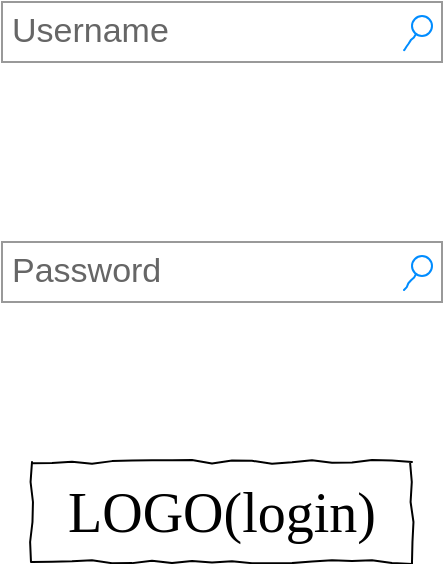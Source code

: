 <mxfile version="16.5.3" type="github" pages="3">
  <diagram name="page-0" id="DgpQU_5o6dQfhRjZDWB3">
    <mxGraphModel dx="1290" dy="882" grid="1" gridSize="10" guides="1" tooltips="1" connect="1" arrows="1" fold="1" page="1" pageScale="1" pageWidth="1100" pageHeight="850" background="none" math="0" shadow="0">
      <root>
        <mxCell id="qD_JSSgiLe47YjnPIYBm-0" />
        <mxCell id="qD_JSSgiLe47YjnPIYBm-1" parent="qD_JSSgiLe47YjnPIYBm-0" />
        <mxCell id="qD_JSSgiLe47YjnPIYBm-2" value="LOGO(login)" style="whiteSpace=wrap;html=1;rounded=0;shadow=0;labelBackgroundColor=none;strokeWidth=1;fontFamily=Verdana;fontSize=28;align=center;comic=1;" vertex="1" parent="qD_JSSgiLe47YjnPIYBm-1">
          <mxGeometry x="465" y="450" width="190" height="50" as="geometry" />
        </mxCell>
        <mxCell id="qD_JSSgiLe47YjnPIYBm-3" value="Username" style="strokeWidth=1;shadow=0;dashed=0;align=center;html=1;shape=mxgraph.mockup.forms.searchBox;strokeColor=#999999;mainText=;strokeColor2=#008cff;fontColor=#666666;fontSize=17;align=left;spacingLeft=3;rounded=0;labelBackgroundColor=none;comic=1;" vertex="1" parent="qD_JSSgiLe47YjnPIYBm-1">
          <mxGeometry x="450" y="220" width="220" height="30" as="geometry" />
        </mxCell>
        <mxCell id="qD_JSSgiLe47YjnPIYBm-17" value="Password" style="strokeWidth=1;shadow=0;dashed=0;align=center;html=1;shape=mxgraph.mockup.forms.searchBox;strokeColor=#999999;mainText=;strokeColor2=#008cff;fontColor=#666666;fontSize=17;align=left;spacingLeft=3;rounded=0;labelBackgroundColor=none;comic=1;" vertex="1" parent="qD_JSSgiLe47YjnPIYBm-1">
          <mxGeometry x="450" y="340" width="220" height="30" as="geometry" />
        </mxCell>
      </root>
    </mxGraphModel>
  </diagram>
  <diagram name="Page-1" id="03018318-947c-dd8e-b7a3-06fadd420f32">
    <mxGraphModel dx="1290" dy="882" grid="1" gridSize="10" guides="1" tooltips="1" connect="1" arrows="1" fold="1" page="1" pageScale="1" pageWidth="1100" pageHeight="850" background="none" math="0" shadow="0">
      <root>
        <mxCell id="0" />
        <mxCell id="1" parent="0" />
        <mxCell id="677b7b8949515195-2" value="LOGO" style="whiteSpace=wrap;html=1;rounded=0;shadow=0;labelBackgroundColor=none;strokeWidth=1;fontFamily=Verdana;fontSize=28;align=center;comic=1;" parent="1" vertex="1">
          <mxGeometry x="450" y="40" width="190" height="50" as="geometry" />
        </mxCell>
        <mxCell id="677b7b8949515195-3" value="Search" style="strokeWidth=1;shadow=0;dashed=0;align=center;html=1;shape=mxgraph.mockup.forms.searchBox;strokeColor=#999999;mainText=;strokeColor2=#008cff;fontColor=#666666;fontSize=17;align=left;spacingLeft=3;rounded=0;labelBackgroundColor=none;comic=1;" parent="1" vertex="1">
          <mxGeometry x="450" y="190" width="220" height="30" as="geometry" />
        </mxCell>
        <mxCell id="677b7b8949515195-9" value="" style="line;strokeWidth=1;html=1;rounded=0;shadow=0;labelBackgroundColor=none;fillColor=none;fontFamily=Verdana;fontSize=14;fontColor=#000000;align=center;comic=1;" parent="1" vertex="1">
          <mxGeometry x="20" y="140" width="1060" height="70" as="geometry" />
        </mxCell>
        <mxCell id="677b7b8949515195-13" value="Logout" style="text;html=1;points=[];align=left;verticalAlign=top;spacingTop=-4;fontSize=14;fontFamily=Verdana" parent="1" vertex="1">
          <mxGeometry x="565" y="120" width="60" height="20" as="geometry" />
        </mxCell>
        <mxCell id="677b7b8949515195-14" value="My stat" style="text;html=1;points=[];align=left;verticalAlign=top;spacingTop=-4;fontSize=14;fontFamily=Verdana" parent="1" vertex="1">
          <mxGeometry x="675" y="120" width="60" height="20" as="geometry" />
        </mxCell>
        <mxCell id="677b7b8949515195-16" value="" style="verticalLabelPosition=bottom;shadow=0;dashed=0;align=center;html=1;verticalAlign=top;strokeWidth=1;shape=mxgraph.mockup.graphics.simpleIcon;strokeColor=#999999;rounded=0;labelBackgroundColor=none;fontFamily=Verdana;fontSize=14;fontColor=#000000;comic=1;" parent="1" vertex="1">
          <mxGeometry x="250" y="230" width="140" height="130" as="geometry" />
        </mxCell>
        <mxCell id="oLLse3DGFvMIfHfWoFh4-2" value="Profile" style="text;html=1;points=[];align=left;verticalAlign=top;spacingTop=-4;fontSize=14;fontFamily=Verdana" vertex="1" parent="1">
          <mxGeometry x="785" y="120" width="60" height="20" as="geometry" />
        </mxCell>
        <mxCell id="oLLse3DGFvMIfHfWoFh4-3" value="" style="verticalLabelPosition=bottom;shadow=0;dashed=0;align=center;html=1;verticalAlign=top;strokeWidth=1;shape=mxgraph.mockup.graphics.simpleIcon;strokeColor=#999999;rounded=0;labelBackgroundColor=none;fontFamily=Verdana;fontSize=14;fontColor=#000000;comic=1;" vertex="1" parent="1">
          <mxGeometry x="440" y="231" width="140" height="130" as="geometry" />
        </mxCell>
        <mxCell id="oLLse3DGFvMIfHfWoFh4-4" value="" style="verticalLabelPosition=bottom;shadow=0;dashed=0;align=center;html=1;verticalAlign=top;strokeWidth=1;shape=mxgraph.mockup.graphics.simpleIcon;strokeColor=#999999;rounded=0;labelBackgroundColor=none;fontFamily=Verdana;fontSize=14;fontColor=#000000;comic=1;" vertex="1" parent="1">
          <mxGeometry x="630" y="230" width="140" height="130" as="geometry" />
        </mxCell>
        <mxCell id="oLLse3DGFvMIfHfWoFh4-5" value="" style="verticalLabelPosition=bottom;shadow=0;dashed=0;align=center;html=1;verticalAlign=top;strokeWidth=1;shape=mxgraph.mockup.graphics.simpleIcon;strokeColor=#999999;rounded=0;labelBackgroundColor=none;fontFamily=Verdana;fontSize=14;fontColor=#000000;comic=1;" vertex="1" parent="1">
          <mxGeometry x="450" y="406" width="140" height="130" as="geometry" />
        </mxCell>
        <mxCell id="oLLse3DGFvMIfHfWoFh4-6" value="" style="verticalLabelPosition=bottom;shadow=0;dashed=0;align=center;html=1;verticalAlign=top;strokeWidth=1;shape=mxgraph.mockup.graphics.simpleIcon;strokeColor=#999999;rounded=0;labelBackgroundColor=none;fontFamily=Verdana;fontSize=14;fontColor=#000000;comic=1;" vertex="1" parent="1">
          <mxGeometry x="250" y="409" width="140" height="130" as="geometry" />
        </mxCell>
        <mxCell id="oLLse3DGFvMIfHfWoFh4-7" value="" style="verticalLabelPosition=bottom;shadow=0;dashed=0;align=center;html=1;verticalAlign=top;strokeWidth=1;shape=mxgraph.mockup.graphics.simpleIcon;strokeColor=#999999;rounded=0;labelBackgroundColor=none;fontFamily=Verdana;fontSize=14;fontColor=#000000;comic=1;" vertex="1" parent="1">
          <mxGeometry x="640" y="411" width="140" height="130" as="geometry" />
        </mxCell>
        <mxCell id="oLLse3DGFvMIfHfWoFh4-10" value="My Repositories" style="text;html=1;points=[];align=left;verticalAlign=top;spacingTop=-4;fontSize=14;fontFamily=Verdana" vertex="1" parent="1">
          <mxGeometry x="275" y="120" width="60" height="20" as="geometry" />
        </mxCell>
        <mxCell id="oLLse3DGFvMIfHfWoFh4-11" value="Find repositories" style="text;html=1;points=[];align=left;verticalAlign=top;spacingTop=-4;fontSize=14;fontFamily=Verdana" vertex="1" parent="1">
          <mxGeometry x="415" y="120" width="60" height="20" as="geometry" />
        </mxCell>
      </root>
    </mxGraphModel>
  </diagram>
  <diagram name="Page -2" id="hL8HClCgPLRcQbwxEeYj">
    <mxGraphModel dx="1290" dy="882" grid="1" gridSize="10" guides="1" tooltips="1" connect="1" arrows="1" fold="1" page="1" pageScale="1" pageWidth="1100" pageHeight="850" background="none" math="0" shadow="0">
      <root>
        <mxCell id="_f9O5eJKwNrx-BWGJlD9-0" />
        <mxCell id="_f9O5eJKwNrx-BWGJlD9-1" parent="_f9O5eJKwNrx-BWGJlD9-0" />
        <mxCell id="_f9O5eJKwNrx-BWGJlD9-2" value="LOGO" style="whiteSpace=wrap;html=1;rounded=0;shadow=0;labelBackgroundColor=none;strokeWidth=1;fontFamily=Verdana;fontSize=28;align=center;comic=1;" vertex="1" parent="_f9O5eJKwNrx-BWGJlD9-1">
          <mxGeometry x="435" y="30" width="190" height="50" as="geometry" />
        </mxCell>
        <mxCell id="_f9O5eJKwNrx-BWGJlD9-4" value="" style="line;strokeWidth=1;html=1;rounded=0;shadow=0;labelBackgroundColor=none;fillColor=none;fontFamily=Verdana;fontSize=14;fontColor=#000000;align=center;comic=1;" vertex="1" parent="_f9O5eJKwNrx-BWGJlD9-1">
          <mxGeometry x="20" y="140" width="1060" height="70" as="geometry" />
        </mxCell>
        <mxCell id="_f9O5eJKwNrx-BWGJlD9-5" value="Logout" style="text;html=1;points=[];align=left;verticalAlign=top;spacingTop=-4;fontSize=14;fontFamily=Verdana" vertex="1" parent="_f9O5eJKwNrx-BWGJlD9-1">
          <mxGeometry x="565" y="120" width="60" height="20" as="geometry" />
        </mxCell>
        <mxCell id="_f9O5eJKwNrx-BWGJlD9-6" value="My stat" style="text;html=1;points=[];align=left;verticalAlign=top;spacingTop=-4;fontSize=14;fontFamily=Verdana" vertex="1" parent="_f9O5eJKwNrx-BWGJlD9-1">
          <mxGeometry x="675" y="120" width="60" height="20" as="geometry" />
        </mxCell>
        <mxCell id="_f9O5eJKwNrx-BWGJlD9-7" value="" style="verticalLabelPosition=bottom;shadow=0;dashed=0;align=center;html=1;verticalAlign=top;strokeWidth=1;shape=mxgraph.mockup.graphics.simpleIcon;strokeColor=#999999;rounded=0;labelBackgroundColor=none;fontFamily=Verdana;fontSize=14;fontColor=#000000;comic=1;" vertex="1" parent="_f9O5eJKwNrx-BWGJlD9-1">
          <mxGeometry x="210" y="295" width="140" height="130" as="geometry" />
        </mxCell>
        <mxCell id="_f9O5eJKwNrx-BWGJlD9-8" value="Profile" style="text;html=1;points=[];align=left;verticalAlign=top;spacingTop=-4;fontSize=14;fontFamily=Verdana" vertex="1" parent="_f9O5eJKwNrx-BWGJlD9-1">
          <mxGeometry x="785" y="120" width="60" height="20" as="geometry" />
        </mxCell>
        <mxCell id="_f9O5eJKwNrx-BWGJlD9-9" value="This stat from API" style="verticalLabelPosition=bottom;shadow=0;dashed=0;align=center;html=1;verticalAlign=top;strokeWidth=1;shape=mxgraph.mockup.graphics.simpleIcon;strokeColor=#999999;rounded=0;labelBackgroundColor=none;fontFamily=Verdana;fontSize=14;fontColor=#000000;comic=1;" vertex="1" parent="_f9O5eJKwNrx-BWGJlD9-1">
          <mxGeometry x="430" y="295" width="140" height="130" as="geometry" />
        </mxCell>
        <mxCell id="_f9O5eJKwNrx-BWGJlD9-10" value="" style="verticalLabelPosition=bottom;shadow=0;dashed=0;align=center;html=1;verticalAlign=top;strokeWidth=1;shape=mxgraph.mockup.graphics.simpleIcon;strokeColor=#999999;rounded=0;labelBackgroundColor=none;fontFamily=Verdana;fontSize=14;fontColor=#000000;comic=1;" vertex="1" parent="_f9O5eJKwNrx-BWGJlD9-1">
          <mxGeometry x="675" y="295" width="140" height="130" as="geometry" />
        </mxCell>
        <mxCell id="_f9O5eJKwNrx-BWGJlD9-11" value="" style="verticalLabelPosition=bottom;shadow=0;dashed=0;align=center;html=1;verticalAlign=top;strokeWidth=1;shape=mxgraph.mockup.graphics.simpleIcon;strokeColor=#999999;rounded=0;labelBackgroundColor=none;fontFamily=Verdana;fontSize=14;fontColor=#000000;comic=1;" vertex="1" parent="_f9O5eJKwNrx-BWGJlD9-1">
          <mxGeometry x="430" y="510" width="140" height="130" as="geometry" />
        </mxCell>
        <mxCell id="_f9O5eJKwNrx-BWGJlD9-12" value="" style="verticalLabelPosition=bottom;shadow=0;dashed=0;align=center;html=1;verticalAlign=top;strokeWidth=1;shape=mxgraph.mockup.graphics.simpleIcon;strokeColor=#999999;rounded=0;labelBackgroundColor=none;fontFamily=Verdana;fontSize=14;fontColor=#000000;comic=1;" vertex="1" parent="_f9O5eJKwNrx-BWGJlD9-1">
          <mxGeometry x="195" y="520" width="140" height="130" as="geometry" />
        </mxCell>
        <mxCell id="_f9O5eJKwNrx-BWGJlD9-13" value="" style="verticalLabelPosition=bottom;shadow=0;dashed=0;align=center;html=1;verticalAlign=top;strokeWidth=1;shape=mxgraph.mockup.graphics.simpleIcon;strokeColor=#999999;rounded=0;labelBackgroundColor=none;fontFamily=Verdana;fontSize=14;fontColor=#000000;comic=1;" vertex="1" parent="_f9O5eJKwNrx-BWGJlD9-1">
          <mxGeometry x="670" y="510" width="140" height="130" as="geometry" />
        </mxCell>
        <mxCell id="_f9O5eJKwNrx-BWGJlD9-14" value="My Repositories" style="text;html=1;points=[];align=left;verticalAlign=top;spacingTop=-4;fontSize=14;fontFamily=Verdana" vertex="1" parent="_f9O5eJKwNrx-BWGJlD9-1">
          <mxGeometry x="275" y="120" width="60" height="20" as="geometry" />
        </mxCell>
        <mxCell id="_f9O5eJKwNrx-BWGJlD9-15" value="Find repositories" style="text;html=1;points=[];align=left;verticalAlign=top;spacingTop=-4;fontSize=14;fontFamily=Verdana" vertex="1" parent="_f9O5eJKwNrx-BWGJlD9-1">
          <mxGeometry x="415" y="120" width="60" height="20" as="geometry" />
        </mxCell>
        <mxCell id="cUDAsYis_ilkkzuzT334-0" value="Name of the repository" style="text;html=1;points=[];align=left;verticalAlign=top;spacingTop=-4;fontSize=14;fontFamily=Verdana" vertex="1" parent="_f9O5eJKwNrx-BWGJlD9-1">
          <mxGeometry x="470" y="230" width="60" height="20" as="geometry" />
        </mxCell>
        <mxCell id="cUDAsYis_ilkkzuzT334-4" value="" style="shape=flexArrow;endArrow=classic;html=1;rounded=0;" edge="1" parent="_f9O5eJKwNrx-BWGJlD9-1">
          <mxGeometry width="50" height="50" relative="1" as="geometry">
            <mxPoint x="110" y="220" as="sourcePoint" />
            <mxPoint x="40" y="220" as="targetPoint" />
          </mxGeometry>
        </mxCell>
      </root>
    </mxGraphModel>
  </diagram>
</mxfile>
